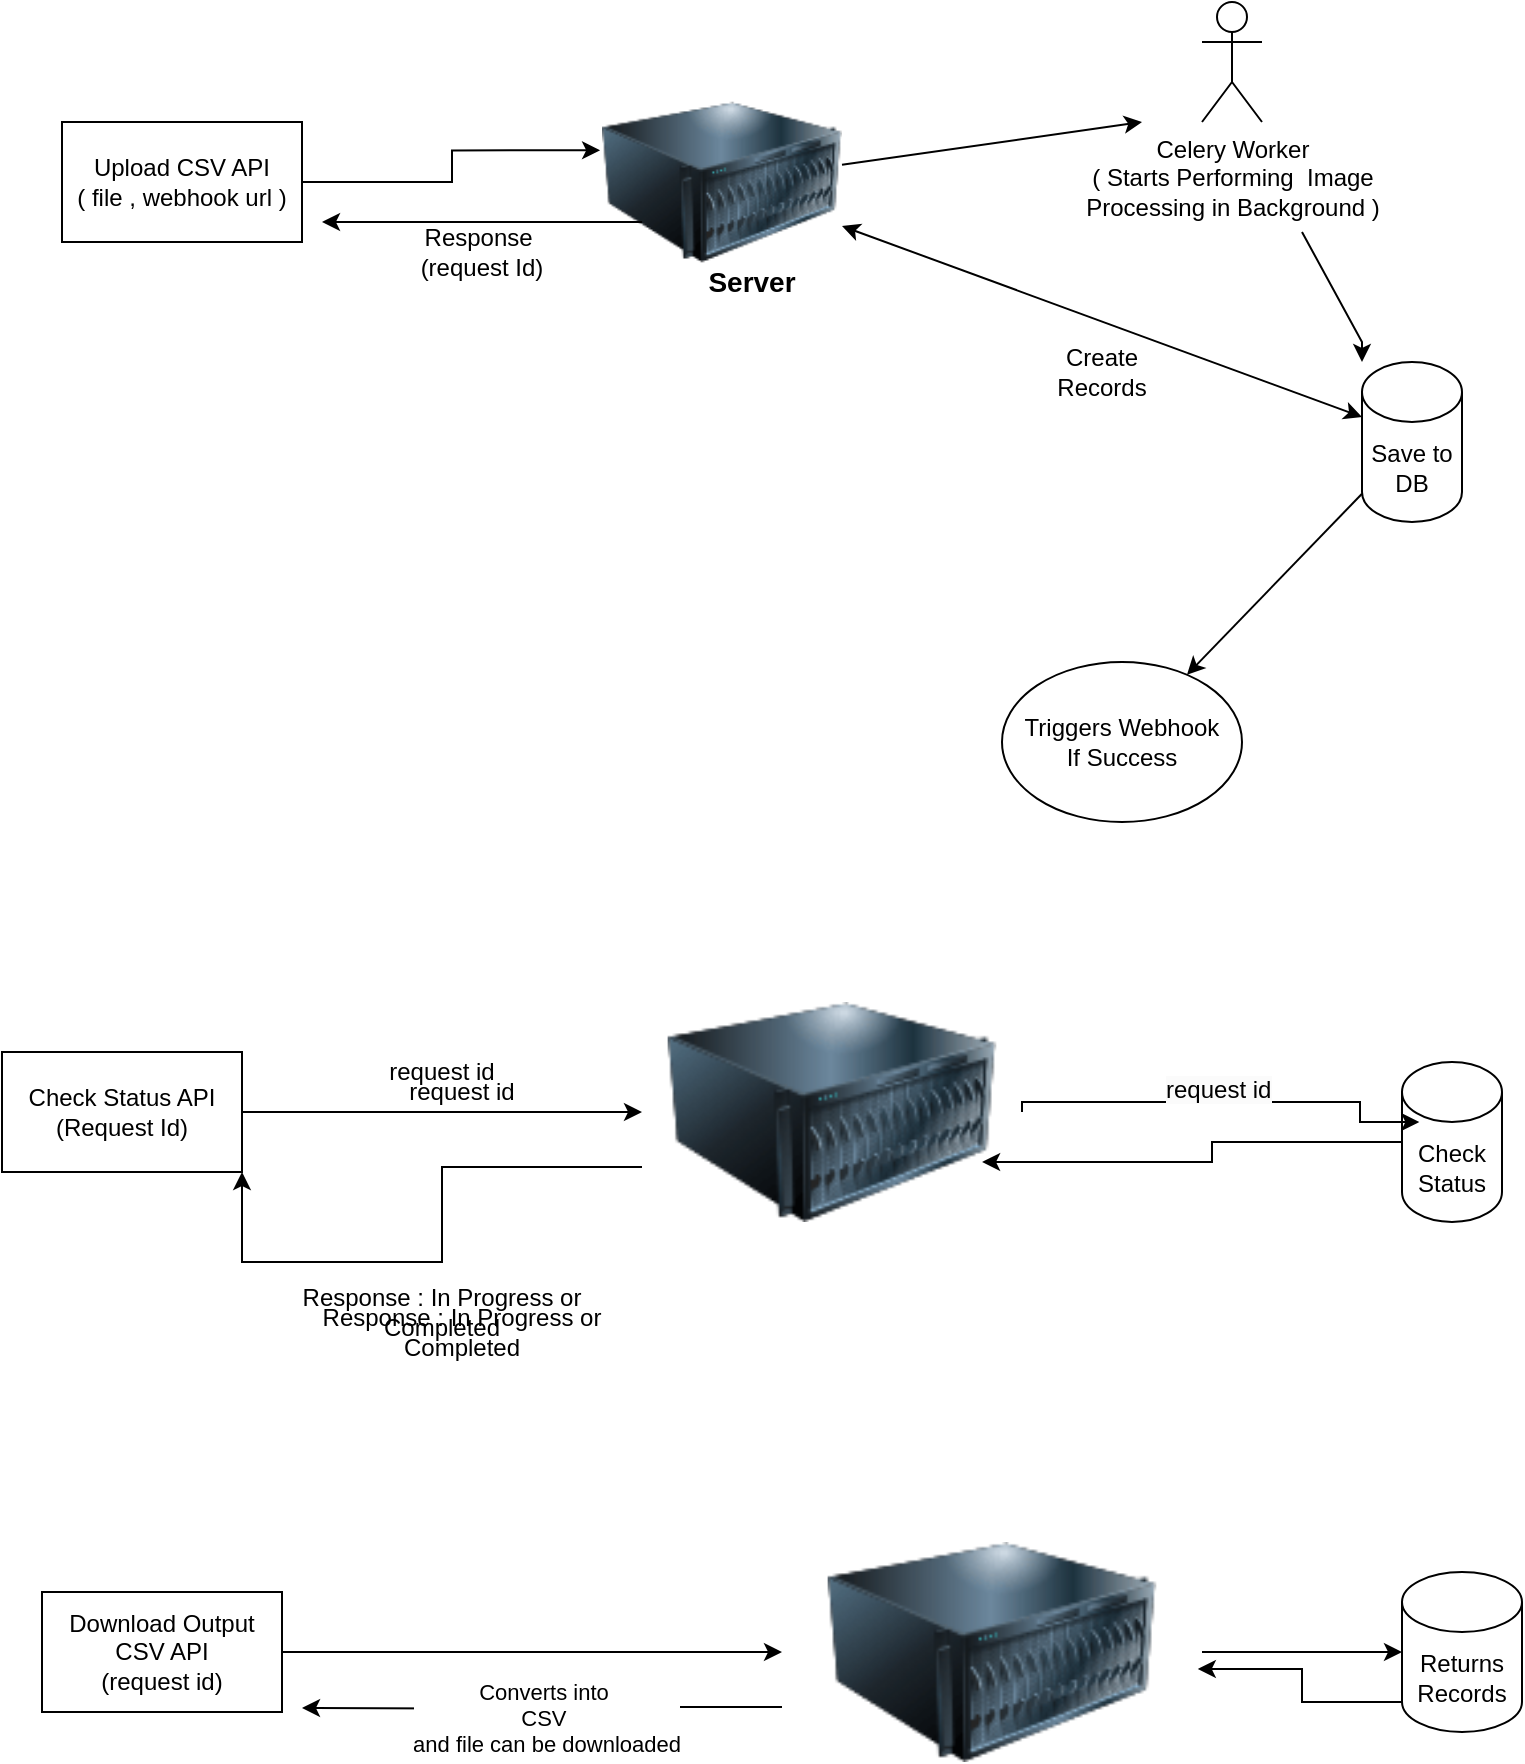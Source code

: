 <mxfile version="24.7.8">
  <diagram name="Page-1" id="eDc2Uje5zuL1kxOY6mRC">
    <mxGraphModel dx="972" dy="517" grid="1" gridSize="10" guides="1" tooltips="1" connect="1" arrows="1" fold="1" page="1" pageScale="1" pageWidth="850" pageHeight="1100" math="0" shadow="0">
      <root>
        <mxCell id="0" />
        <mxCell id="1" parent="0" />
        <mxCell id="mh2q9ViT-cWz4Q1U7_gi-4" value="" style="edgeStyle=orthogonalEdgeStyle;rounded=0;orthogonalLoop=1;jettySize=auto;html=1;entryX=-0.008;entryY=0.356;entryDx=0;entryDy=0;entryPerimeter=0;" edge="1" parent="1" source="mh2q9ViT-cWz4Q1U7_gi-2" target="mh2q9ViT-cWz4Q1U7_gi-5">
          <mxGeometry relative="1" as="geometry">
            <mxPoint x="300" y="100" as="targetPoint" />
          </mxGeometry>
        </mxCell>
        <mxCell id="mh2q9ViT-cWz4Q1U7_gi-2" value="Upload CSV API&lt;br&gt;( file , webhook url )" style="rounded=0;whiteSpace=wrap;html=1;" vertex="1" parent="1">
          <mxGeometry x="30" y="70" width="120" height="60" as="geometry" />
        </mxCell>
        <mxCell id="mh2q9ViT-cWz4Q1U7_gi-5" value="" style="image;html=1;image=img/lib/clip_art/computers/Server_128x128.png" vertex="1" parent="1">
          <mxGeometry x="300" y="45" width="120" height="110" as="geometry" />
        </mxCell>
        <mxCell id="mh2q9ViT-cWz4Q1U7_gi-6" value="&lt;b&gt;&lt;font style=&quot;font-size: 14px;&quot;&gt;Server&lt;/font&gt;&lt;/b&gt;" style="text;strokeColor=none;align=center;fillColor=none;html=1;verticalAlign=middle;whiteSpace=wrap;rounded=0;" vertex="1" parent="1">
          <mxGeometry x="340" y="130" width="70" height="40" as="geometry" />
        </mxCell>
        <mxCell id="mh2q9ViT-cWz4Q1U7_gi-7" value="" style="endArrow=classic;html=1;rounded=0;exitX=0.167;exitY=0.682;exitDx=0;exitDy=0;exitPerimeter=0;" edge="1" parent="1" source="mh2q9ViT-cWz4Q1U7_gi-5">
          <mxGeometry width="50" height="50" relative="1" as="geometry">
            <mxPoint x="190" y="170" as="sourcePoint" />
            <mxPoint x="160" y="120" as="targetPoint" />
            <Array as="points" />
          </mxGeometry>
        </mxCell>
        <mxCell id="mh2q9ViT-cWz4Q1U7_gi-8" value="Response&amp;nbsp;&lt;br&gt;(request Id)" style="text;strokeColor=none;align=center;fillColor=none;html=1;verticalAlign=middle;whiteSpace=wrap;rounded=0;" vertex="1" parent="1">
          <mxGeometry x="180" y="120" width="120" height="30" as="geometry" />
        </mxCell>
        <mxCell id="mh2q9ViT-cWz4Q1U7_gi-9" value="" style="endArrow=classic;html=1;rounded=0;" edge="1" parent="1" source="mh2q9ViT-cWz4Q1U7_gi-5">
          <mxGeometry width="50" height="50" relative="1" as="geometry">
            <mxPoint x="440" y="95" as="sourcePoint" />
            <mxPoint x="570" y="70" as="targetPoint" />
          </mxGeometry>
        </mxCell>
        <mxCell id="mh2q9ViT-cWz4Q1U7_gi-10" value="Celery Worker&lt;br&gt;( Starts Performing&amp;nbsp; Image &lt;br&gt;Processing in Background )" style="shape=umlActor;verticalLabelPosition=bottom;verticalAlign=top;html=1;outlineConnect=0;" vertex="1" parent="1">
          <mxGeometry x="600" y="10" width="30" height="60" as="geometry" />
        </mxCell>
        <mxCell id="mh2q9ViT-cWz4Q1U7_gi-12" value="" style="endArrow=classic;html=1;rounded=0;" edge="1" parent="1">
          <mxGeometry width="50" height="50" relative="1" as="geometry">
            <mxPoint x="650" y="125" as="sourcePoint" />
            <mxPoint x="680" y="190" as="targetPoint" />
            <Array as="points">
              <mxPoint x="680" y="180" />
            </Array>
          </mxGeometry>
        </mxCell>
        <mxCell id="mh2q9ViT-cWz4Q1U7_gi-13" value="Triggers Webhook&lt;br&gt;If Success" style="ellipse;whiteSpace=wrap;html=1;" vertex="1" parent="1">
          <mxGeometry x="500" y="340" width="120" height="80" as="geometry" />
        </mxCell>
        <mxCell id="mh2q9ViT-cWz4Q1U7_gi-14" value="Save to DB" style="shape=cylinder3;whiteSpace=wrap;html=1;boundedLbl=1;backgroundOutline=1;size=15;" vertex="1" parent="1">
          <mxGeometry x="680" y="190" width="50" height="80" as="geometry" />
        </mxCell>
        <mxCell id="mh2q9ViT-cWz4Q1U7_gi-15" value="" style="endArrow=classic;html=1;rounded=0;" edge="1" parent="1" source="mh2q9ViT-cWz4Q1U7_gi-14" target="mh2q9ViT-cWz4Q1U7_gi-13">
          <mxGeometry width="50" height="50" relative="1" as="geometry">
            <mxPoint x="620" y="320" as="sourcePoint" />
            <mxPoint x="670" y="270" as="targetPoint" />
          </mxGeometry>
        </mxCell>
        <mxCell id="mh2q9ViT-cWz4Q1U7_gi-26" style="edgeStyle=orthogonalEdgeStyle;rounded=0;orthogonalLoop=1;jettySize=auto;html=1;exitX=1;exitY=0.5;exitDx=0;exitDy=0;" edge="1" parent="1" source="mh2q9ViT-cWz4Q1U7_gi-16" target="mh2q9ViT-cWz4Q1U7_gi-24">
          <mxGeometry relative="1" as="geometry" />
        </mxCell>
        <mxCell id="mh2q9ViT-cWz4Q1U7_gi-16" value="Check Status API&lt;br&gt;(Request Id)" style="rounded=0;whiteSpace=wrap;html=1;" vertex="1" parent="1">
          <mxGeometry y="535" width="120" height="60" as="geometry" />
        </mxCell>
        <mxCell id="mh2q9ViT-cWz4Q1U7_gi-21" value="" style="endArrow=classic;startArrow=classic;html=1;rounded=0;entryX=0;entryY=0;entryDx=0;entryDy=27.5;entryPerimeter=0;" edge="1" parent="1" source="mh2q9ViT-cWz4Q1U7_gi-5" target="mh2q9ViT-cWz4Q1U7_gi-14">
          <mxGeometry width="50" height="50" relative="1" as="geometry">
            <mxPoint x="400" y="230" as="sourcePoint" />
            <mxPoint x="450" y="180" as="targetPoint" />
          </mxGeometry>
        </mxCell>
        <mxCell id="mh2q9ViT-cWz4Q1U7_gi-27" style="edgeStyle=orthogonalEdgeStyle;rounded=0;orthogonalLoop=1;jettySize=auto;html=1;exitX=0;exitY=0.75;exitDx=0;exitDy=0;entryX=1;entryY=1;entryDx=0;entryDy=0;" edge="1" parent="1" source="mh2q9ViT-cWz4Q1U7_gi-24" target="mh2q9ViT-cWz4Q1U7_gi-16">
          <mxGeometry relative="1" as="geometry" />
        </mxCell>
        <mxCell id="mh2q9ViT-cWz4Q1U7_gi-24" value="" style="image;html=1;image=img/lib/clip_art/computers/Server_128x128.png" vertex="1" parent="1">
          <mxGeometry x="320" y="510" width="190" height="110" as="geometry" />
        </mxCell>
        <mxCell id="mh2q9ViT-cWz4Q1U7_gi-28" value="Check&lt;div&gt;Status&lt;/div&gt;" style="shape=cylinder3;whiteSpace=wrap;html=1;boundedLbl=1;backgroundOutline=1;size=15;" vertex="1" parent="1">
          <mxGeometry x="700" y="540" width="50" height="80" as="geometry" />
        </mxCell>
        <mxCell id="mh2q9ViT-cWz4Q1U7_gi-29" style="edgeStyle=orthogonalEdgeStyle;rounded=0;orthogonalLoop=1;jettySize=auto;html=1;exitX=1;exitY=0.5;exitDx=0;exitDy=0;entryX=0.173;entryY=0.375;entryDx=0;entryDy=0;entryPerimeter=0;" edge="1" parent="1" source="mh2q9ViT-cWz4Q1U7_gi-24" target="mh2q9ViT-cWz4Q1U7_gi-28">
          <mxGeometry relative="1" as="geometry">
            <Array as="points">
              <mxPoint x="510" y="560" />
              <mxPoint x="679" y="560" />
              <mxPoint x="679" y="570" />
            </Array>
          </mxGeometry>
        </mxCell>
        <mxCell id="mh2q9ViT-cWz4Q1U7_gi-30" style="edgeStyle=orthogonalEdgeStyle;rounded=0;orthogonalLoop=1;jettySize=auto;html=1;exitX=0;exitY=0.5;exitDx=0;exitDy=0;exitPerimeter=0;entryX=0.895;entryY=0.727;entryDx=0;entryDy=0;entryPerimeter=0;" edge="1" parent="1" source="mh2q9ViT-cWz4Q1U7_gi-28" target="mh2q9ViT-cWz4Q1U7_gi-24">
          <mxGeometry relative="1" as="geometry" />
        </mxCell>
        <mxCell id="mh2q9ViT-cWz4Q1U7_gi-31" value="request id" style="text;strokeColor=none;align=center;fillColor=none;html=1;verticalAlign=middle;whiteSpace=wrap;rounded=0;" vertex="1" parent="1">
          <mxGeometry x="190" y="530" width="60" height="30" as="geometry" />
        </mxCell>
        <mxCell id="mh2q9ViT-cWz4Q1U7_gi-32" value="&lt;span style=&quot;color: rgb(0, 0, 0); font-family: Helvetica; font-size: 12px; font-style: normal; font-variant-ligatures: normal; font-variant-caps: normal; font-weight: 400; letter-spacing: normal; orphans: 2; text-align: center; text-indent: 0px; text-transform: none; widows: 2; word-spacing: 0px; -webkit-text-stroke-width: 0px; white-space: normal; background-color: rgb(251, 251, 251); text-decoration-thickness: initial; text-decoration-style: initial; text-decoration-color: initial; display: inline !important; float: none;&quot;&gt;request id&lt;/span&gt;" style="text;whiteSpace=wrap;html=1;" vertex="1" parent="1">
          <mxGeometry x="580" y="540" width="90" height="40" as="geometry" />
        </mxCell>
        <mxCell id="mh2q9ViT-cWz4Q1U7_gi-35" value="Response : In Progress or Completed" style="text;strokeColor=none;align=center;fillColor=none;html=1;verticalAlign=middle;whiteSpace=wrap;rounded=0;" vertex="1" parent="1">
          <mxGeometry x="130" y="650" width="180" height="30" as="geometry" />
        </mxCell>
        <mxCell id="mh2q9ViT-cWz4Q1U7_gi-37" value="Create Records" style="text;strokeColor=none;align=center;fillColor=none;html=1;verticalAlign=middle;whiteSpace=wrap;rounded=0;" vertex="1" parent="1">
          <mxGeometry x="520" y="180" width="60" height="30" as="geometry" />
        </mxCell>
        <mxCell id="mh2q9ViT-cWz4Q1U7_gi-46" style="edgeStyle=orthogonalEdgeStyle;rounded=0;orthogonalLoop=1;jettySize=auto;html=1;" edge="1" parent="1" source="mh2q9ViT-cWz4Q1U7_gi-41" target="mh2q9ViT-cWz4Q1U7_gi-47">
          <mxGeometry relative="1" as="geometry">
            <mxPoint x="730" y="835" as="targetPoint" />
          </mxGeometry>
        </mxCell>
        <mxCell id="mh2q9ViT-cWz4Q1U7_gi-49" style="edgeStyle=orthogonalEdgeStyle;rounded=0;orthogonalLoop=1;jettySize=auto;html=1;exitX=0;exitY=0.75;exitDx=0;exitDy=0;" edge="1" parent="1" source="mh2q9ViT-cWz4Q1U7_gi-41">
          <mxGeometry relative="1" as="geometry">
            <mxPoint x="150" y="863" as="targetPoint" />
          </mxGeometry>
        </mxCell>
        <mxCell id="mh2q9ViT-cWz4Q1U7_gi-50" value="Converts into&amp;nbsp;&lt;br&gt;CSV&amp;nbsp;&lt;br&gt;and file can be downloaded" style="edgeLabel;html=1;align=center;verticalAlign=middle;resizable=0;points=[];" vertex="1" connectable="0" parent="mh2q9ViT-cWz4Q1U7_gi-49">
          <mxGeometry y="4" relative="1" as="geometry">
            <mxPoint x="1" as="offset" />
          </mxGeometry>
        </mxCell>
        <mxCell id="mh2q9ViT-cWz4Q1U7_gi-41" value="" style="image;html=1;image=img/lib/clip_art/computers/Server_128x128.png" vertex="1" parent="1">
          <mxGeometry x="390" y="780" width="210" height="110" as="geometry" />
        </mxCell>
        <mxCell id="mh2q9ViT-cWz4Q1U7_gi-42" value="request id" style="text;strokeColor=none;align=center;fillColor=none;html=1;verticalAlign=middle;whiteSpace=wrap;rounded=0;" vertex="1" parent="1">
          <mxGeometry x="200" y="540" width="60" height="30" as="geometry" />
        </mxCell>
        <mxCell id="mh2q9ViT-cWz4Q1U7_gi-43" value="Response : In Progress or Completed" style="text;strokeColor=none;align=center;fillColor=none;html=1;verticalAlign=middle;whiteSpace=wrap;rounded=0;" vertex="1" parent="1">
          <mxGeometry x="140" y="660" width="180" height="30" as="geometry" />
        </mxCell>
        <mxCell id="mh2q9ViT-cWz4Q1U7_gi-45" style="edgeStyle=orthogonalEdgeStyle;rounded=0;orthogonalLoop=1;jettySize=auto;html=1;" edge="1" parent="1" source="mh2q9ViT-cWz4Q1U7_gi-44" target="mh2q9ViT-cWz4Q1U7_gi-41">
          <mxGeometry relative="1" as="geometry" />
        </mxCell>
        <mxCell id="mh2q9ViT-cWz4Q1U7_gi-44" value="Download Output CSV API&lt;div&gt;(request id)&lt;/div&gt;" style="rounded=0;whiteSpace=wrap;html=1;" vertex="1" parent="1">
          <mxGeometry x="20" y="805" width="120" height="60" as="geometry" />
        </mxCell>
        <mxCell id="mh2q9ViT-cWz4Q1U7_gi-48" style="edgeStyle=orthogonalEdgeStyle;rounded=0;orthogonalLoop=1;jettySize=auto;html=1;exitX=0;exitY=1;exitDx=0;exitDy=-15;exitPerimeter=0;entryX=0.99;entryY=0.577;entryDx=0;entryDy=0;entryPerimeter=0;" edge="1" parent="1" source="mh2q9ViT-cWz4Q1U7_gi-47" target="mh2q9ViT-cWz4Q1U7_gi-41">
          <mxGeometry relative="1" as="geometry" />
        </mxCell>
        <mxCell id="mh2q9ViT-cWz4Q1U7_gi-47" value="Returns&lt;div&gt;Records&lt;/div&gt;" style="shape=cylinder3;whiteSpace=wrap;html=1;boundedLbl=1;backgroundOutline=1;size=15;" vertex="1" parent="1">
          <mxGeometry x="700" y="795" width="60" height="80" as="geometry" />
        </mxCell>
      </root>
    </mxGraphModel>
  </diagram>
</mxfile>
